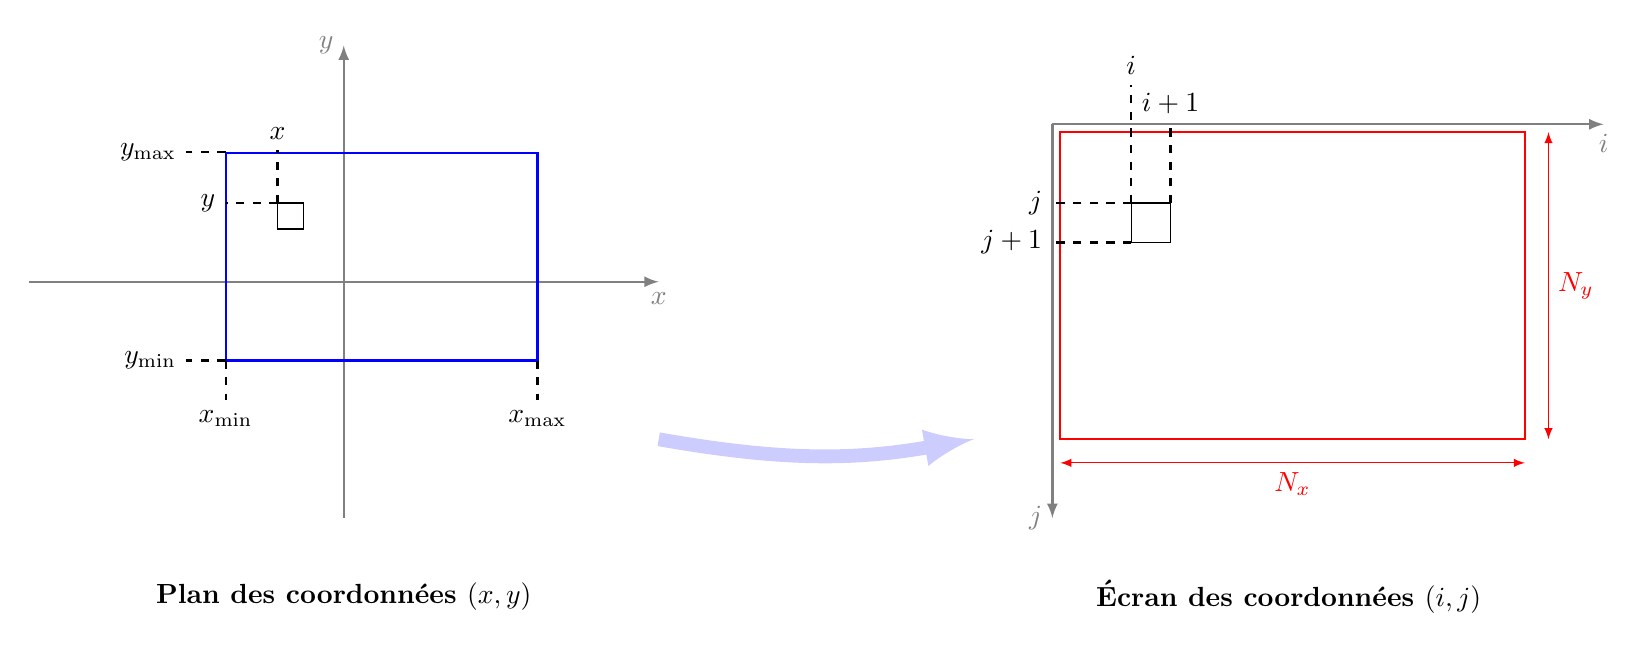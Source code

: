 \begin{tikzpicture}

\begin{scope}

       \draw[->,>=latex,thick,gray] (-4,0) -- (4,0) node[below]{$x$};
       \draw[->,>=latex,thick,gray] (0,-3) -- (0,3) node[left]{$y$};

       \draw[thick,blue] (-1.5,-1) rectangle ++(6*0.66,4*0.66);
   
       \draw[thick,dashed] (-1.5,-1) -- ++(0,-0.5) node[below] {$x_{\min}$};
       \draw[thick,dashed] (2.46,-1) -- ++(0,-0.5) node[below] {$x_{\max}$};

       \draw[thick,dashed]  (-1.5,-1) -- ++(-0.5,0) node[left] {$y_{\min}$};
       \draw[thick,dashed]  (-1.5,1.65) -- ++(-0.5,0) node[left] {$y_{\max}$};

	   \draw (-1.5+0.66,1) rectangle ++(0.5*0.66,-0.5*0.66);

%	  \draw[<->,>=latex] (-1.5+0.66,0.5) -- ++(0.5,0) node[midway,below] {pas${}_x$};

       \draw[thick,dashed] (-1.5+0.66,1) -- (-1.5+0.66,2-0.33) node[above] {$x$};
       \draw[thick,dashed] (-1.5+0.66,1) -- (-1.5,1) node[left] {$y$};

\end{scope}


\begin{scope}[xshift=9cm,yshift=2cm]

       \draw[thick,red] (0.1,-0.1) rectangle (6,-4);

       \draw[->,>=latex,thick,gray] (0,0) -- ++(7,0) node[below]{$i$};
       \draw[->,>=latex,thick,gray] (0,0) -- ++(0,-5) node[left]{$j$};

	\draw[<->,>=latex,red] (0.1,-4.3) -- ++(5.9,0) node[midway,below] {$N_x$};
	\draw[<->,>=latex,red] (6.3,-0.1) -- ++(0,-3.9) node[midway,right] {$N_y$};

	\draw (1,-1) rectangle ++(0.5,-0.5);

       \draw[thick,dashed] (1,-1) -- (1,0.5) node[above] {$i$};
       \draw[thick,dashed] (1,-1) -- (0,-1) node[left] {$j$};
       \draw[thick,dashed] (1.5,-1) -- (1.5,0) node[above] {$i+1$};
       \draw[thick,dashed] (1,-1.5) -- (0,-1.5) node[left] {$j+1$};

\end{scope}

\draw [->,>=latex,blue!20,ultra thick,line width=5] (4,-2) to[bend right=10] ++(4,0);

\node at (0,-4) {\bf Plan des coordonn\'ees $(x,y)$};
\node at (12,-4) {\bf \'Ecran des coordonn\'ees $(i,j)$};

\end{tikzpicture} 
